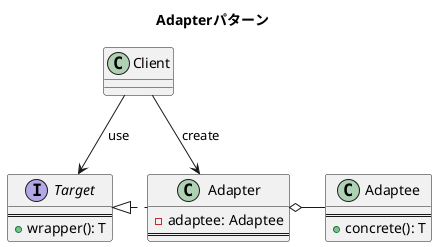 @startuml

title Adapterパターン

class Client {

}

interface Target {
  ====
  + wrapper(): T
}

class Adapter {
  - adaptee: Adaptee
  ====
}

class Adaptee {
  ====
  + concrete(): T
}

Client --> Target: use
Client --> Adapter: create
Adapter .left.|> Target
Adapter o-right- Adaptee

@enduml

@startuml

title Calculator-LightBulb adapter

class Client {

}

class Calculator {
  ====
  + flash(): Light
}

class Computer {
  - lightBulb: LightBulb
  ====
  + flash(): Light
}

class LightBulb {
  ====
  + flash(): Light
}

class Light {
  + amount: Int
  ====
}

Client --> Calculator
Client --> Computer
Computer -left-|> Calculator
Computer o-right- LightBulb

Calculator --> Light
Computer --> Light
LightBulb --> Light

@enduml
